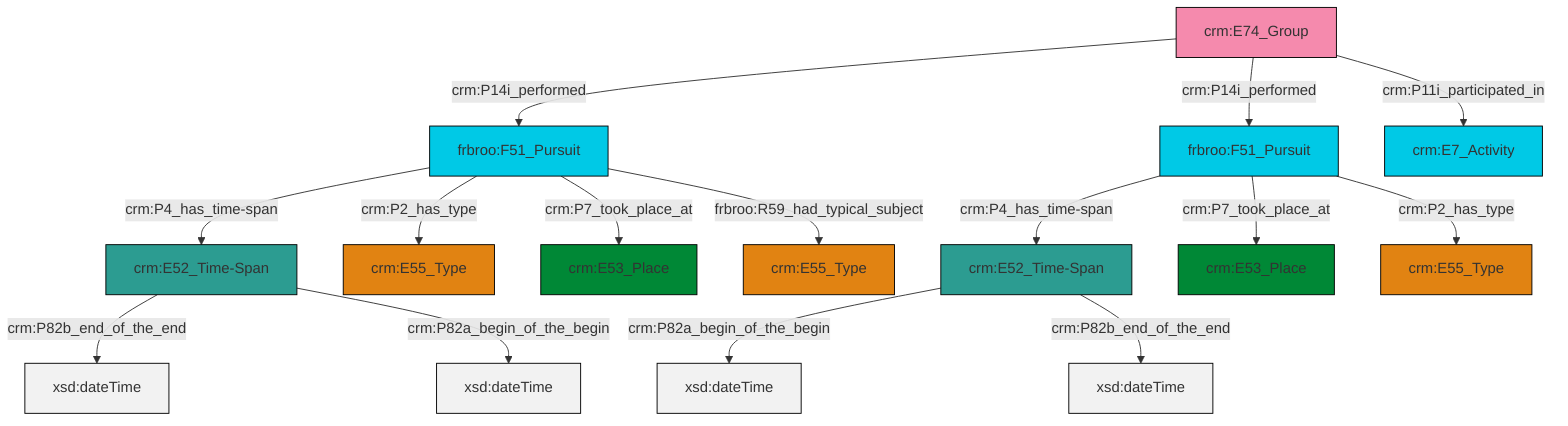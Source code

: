 graph TD
classDef Literal fill:#f2f2f2,stroke:#000000;
classDef CRM_Entity fill:#FFFFFF,stroke:#000000;
classDef Temporal_Entity fill:#00C9E6, stroke:#000000;
classDef Type fill:#E18312, stroke:#000000;
classDef Time-Span fill:#2C9C91, stroke:#000000;
classDef Appellation fill:#FFEB7F, stroke:#000000;
classDef Place fill:#008836, stroke:#000000;
classDef Persistent_Item fill:#B266B2, stroke:#000000;
classDef Conceptual_Object fill:#FFD700, stroke:#000000;
classDef Physical_Thing fill:#D2B48C, stroke:#000000;
classDef Actor fill:#f58aad, stroke:#000000;
classDef PC_Classes fill:#4ce600, stroke:#000000;
classDef Multi fill:#cccccc,stroke:#000000;

0["crm:E74_Group"]:::Actor -->|crm:P14i_performed| 1["frbroo:F51_Pursuit"]:::Temporal_Entity
0["crm:E74_Group"]:::Actor -->|crm:P14i_performed| 4["frbroo:F51_Pursuit"]:::Temporal_Entity
2["crm:E52_Time-Span"]:::Time-Span -->|crm:P82b_end_of_the_end| 5[xsd:dateTime]:::Literal
1["frbroo:F51_Pursuit"]:::Temporal_Entity -->|crm:P4_has_time-span| 2["crm:E52_Time-Span"]:::Time-Span
4["frbroo:F51_Pursuit"]:::Temporal_Entity -->|crm:P4_has_time-span| 10["crm:E52_Time-Span"]:::Time-Span
0["crm:E74_Group"]:::Actor -->|crm:P11i_participated_in| 11["crm:E7_Activity"]:::Temporal_Entity
4["frbroo:F51_Pursuit"]:::Temporal_Entity -->|crm:P7_took_place_at| 12["crm:E53_Place"]:::Place
1["frbroo:F51_Pursuit"]:::Temporal_Entity -->|crm:P2_has_type| 13["crm:E55_Type"]:::Type
10["crm:E52_Time-Span"]:::Time-Span -->|crm:P82a_begin_of_the_begin| 17[xsd:dateTime]:::Literal
2["crm:E52_Time-Span"]:::Time-Span -->|crm:P82a_begin_of_the_begin| 18[xsd:dateTime]:::Literal
4["frbroo:F51_Pursuit"]:::Temporal_Entity -->|crm:P2_has_type| 6["crm:E55_Type"]:::Type
10["crm:E52_Time-Span"]:::Time-Span -->|crm:P82b_end_of_the_end| 23[xsd:dateTime]:::Literal
1["frbroo:F51_Pursuit"]:::Temporal_Entity -->|crm:P7_took_place_at| 25["crm:E53_Place"]:::Place
1["frbroo:F51_Pursuit"]:::Temporal_Entity -->|frbroo:R59_had_typical_subject| 8["crm:E55_Type"]:::Type